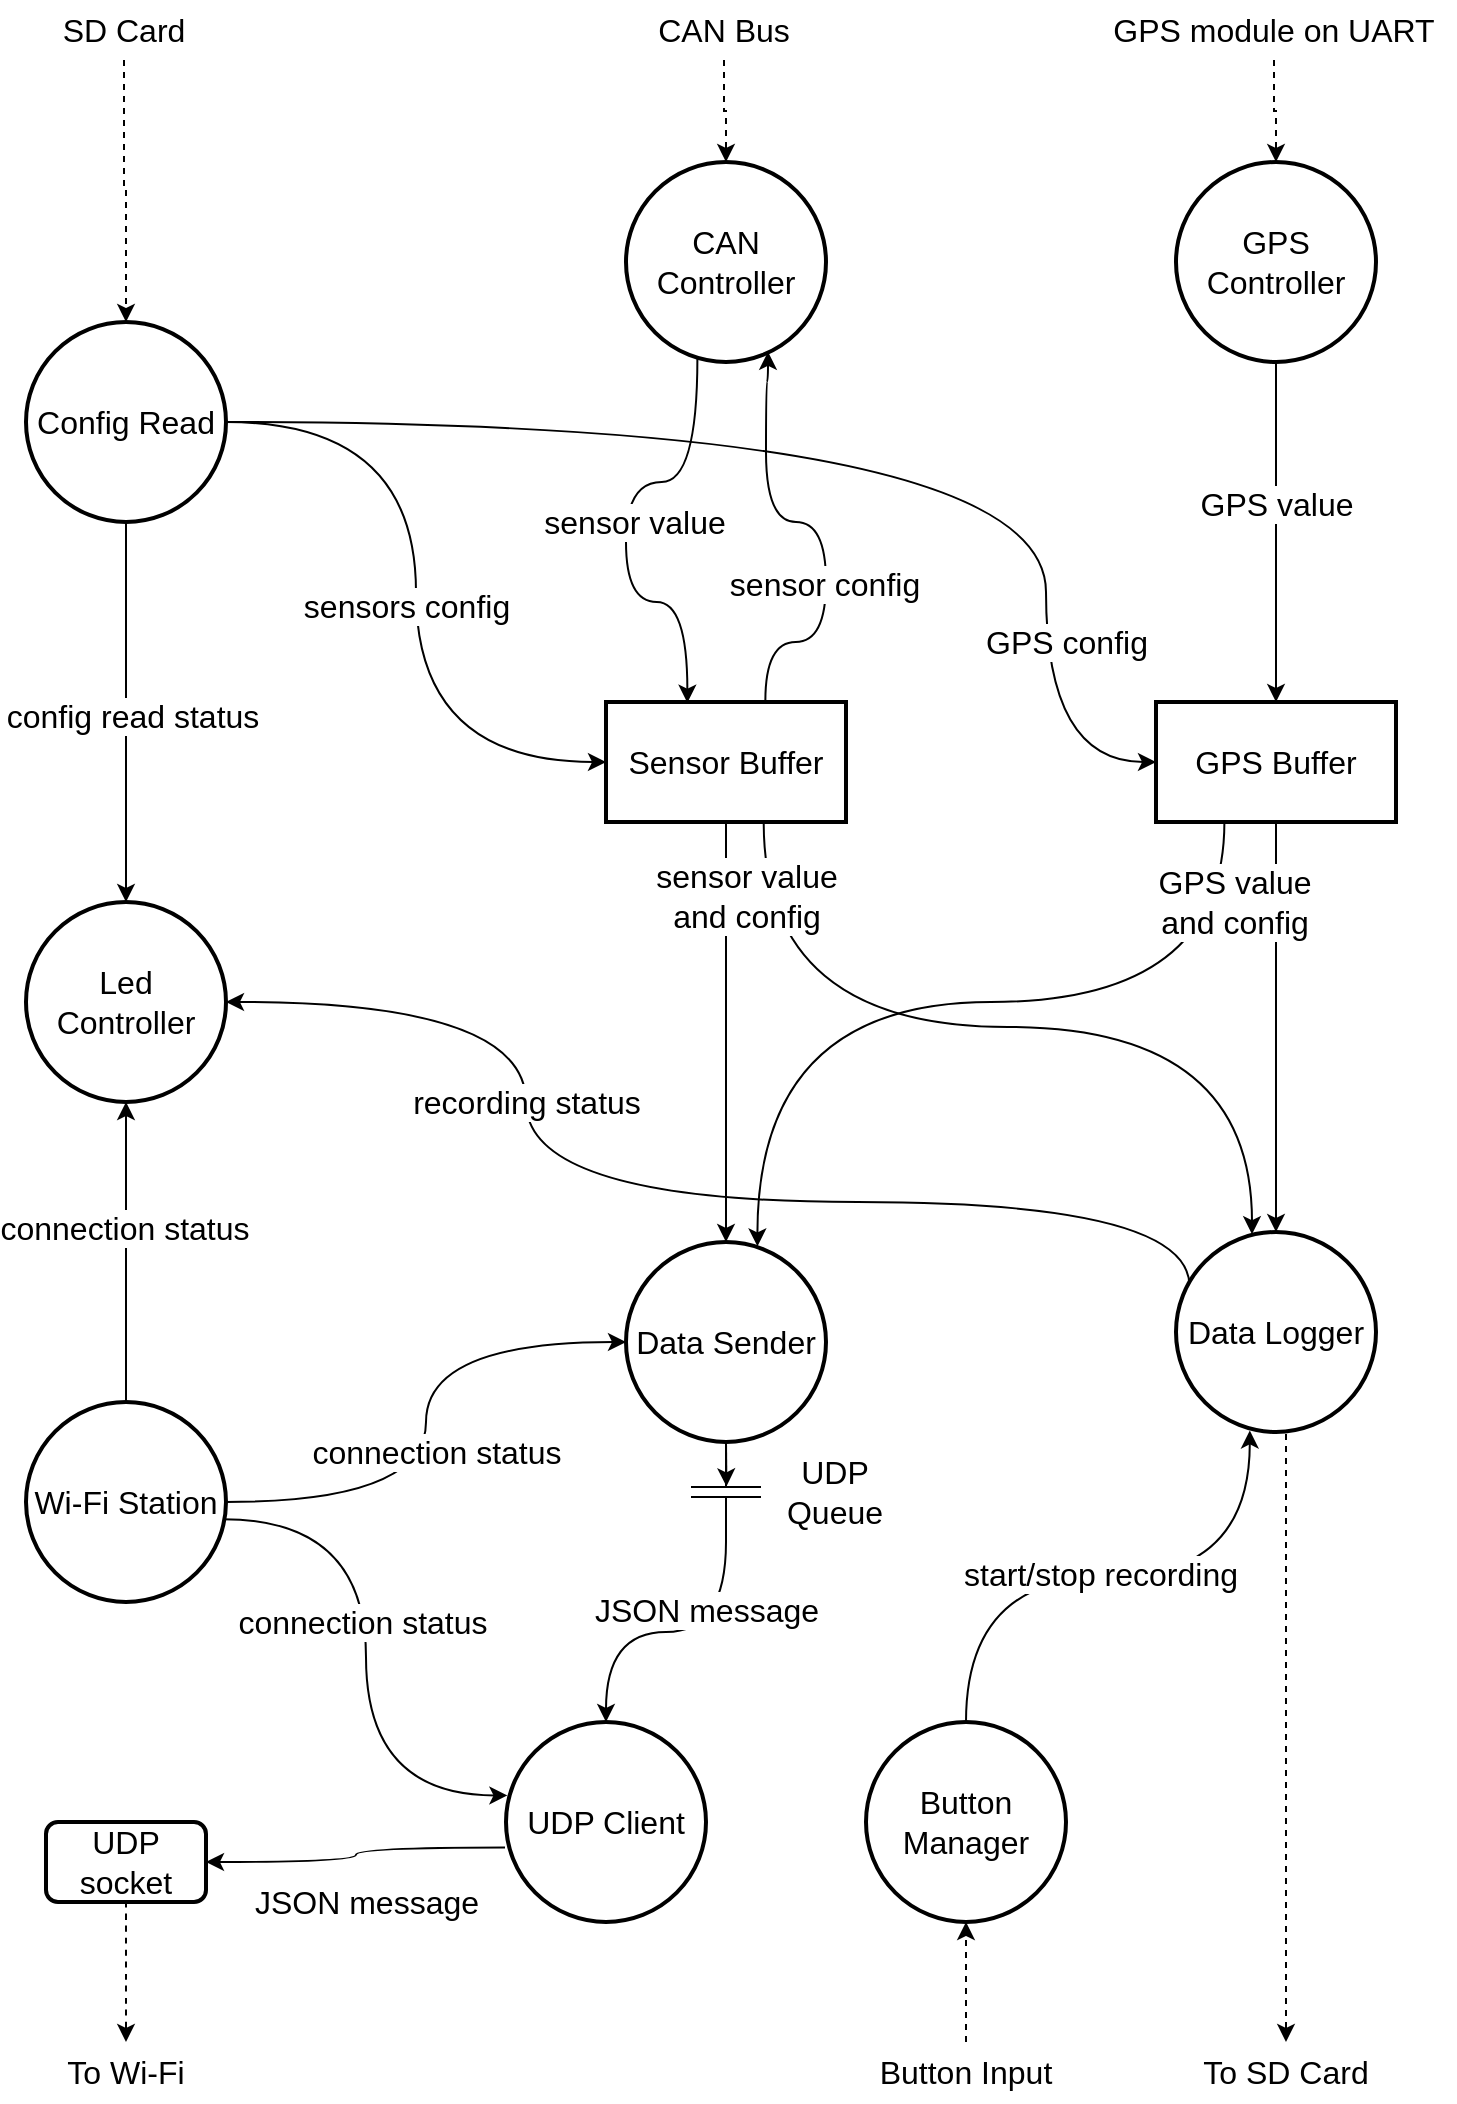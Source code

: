 <mxfile version="21.6.6" type="device">
  <diagram name="Page-1" id="UkZakgkxVfaRzY_e0Qgx">
    <mxGraphModel dx="1961" dy="1760" grid="1" gridSize="10" guides="1" tooltips="1" connect="1" arrows="1" fold="1" page="1" pageScale="1" pageWidth="827" pageHeight="1169" math="0" shadow="0">
      <root>
        <mxCell id="0" />
        <mxCell id="1" parent="0" />
        <mxCell id="wx2IsFiNLdJEC1_0_Fzh-17" style="edgeStyle=orthogonalEdgeStyle;curved=1;rounded=0;orthogonalLoop=1;jettySize=auto;html=1;exitX=0.357;exitY=0.979;exitDx=0;exitDy=0;fontSize=16;entryX=0.339;entryY=0.006;entryDx=0;entryDy=0;entryPerimeter=0;exitPerimeter=0;" parent="1" source="wx2IsFiNLdJEC1_0_Fzh-1" target="wx2IsFiNLdJEC1_0_Fzh-3" edge="1">
          <mxGeometry relative="1" as="geometry">
            <Array as="points">
              <mxPoint x="146" y="210" />
              <mxPoint x="110" y="210" />
              <mxPoint x="110" y="270" />
              <mxPoint x="141" y="270" />
            </Array>
          </mxGeometry>
        </mxCell>
        <mxCell id="_fKOTV1flWUuNdezQBx0-19" value="sensor value" style="edgeLabel;html=1;align=center;verticalAlign=middle;resizable=0;points=[];fontSize=16;" vertex="1" connectable="0" parent="wx2IsFiNLdJEC1_0_Fzh-17">
          <mxGeometry x="-0.038" relative="1" as="geometry">
            <mxPoint x="4" y="3" as="offset" />
          </mxGeometry>
        </mxCell>
        <mxCell id="wx2IsFiNLdJEC1_0_Fzh-1" value="CAN Controller" style="ellipse;whiteSpace=wrap;html=1;aspect=fixed;strokeWidth=2;fontSize=16;" parent="1" vertex="1">
          <mxGeometry x="110" y="50" width="100" height="100" as="geometry" />
        </mxCell>
        <mxCell id="_fKOTV1flWUuNdezQBx0-33" style="edgeStyle=orthogonalEdgeStyle;rounded=0;orthogonalLoop=1;jettySize=auto;html=1;entryX=0.5;entryY=0;entryDx=0;entryDy=0;fontSize=16;exitX=0.5;exitY=1;exitDx=0;exitDy=0;" edge="1" parent="1" source="_fKOTV1flWUuNdezQBx0-70" target="wx2IsFiNLdJEC1_0_Fzh-4">
          <mxGeometry relative="1" as="geometry">
            <mxPoint x="437.5" y="140.0" as="sourcePoint" />
          </mxGeometry>
        </mxCell>
        <mxCell id="_fKOTV1flWUuNdezQBx0-34" value="GPS value" style="edgeLabel;html=1;align=center;verticalAlign=middle;resizable=0;points=[];fontSize=16;" vertex="1" connectable="0" parent="_fKOTV1flWUuNdezQBx0-33">
          <mxGeometry x="-0.21" relative="1" as="geometry">
            <mxPoint y="4" as="offset" />
          </mxGeometry>
        </mxCell>
        <mxCell id="wx2IsFiNLdJEC1_0_Fzh-9" style="edgeStyle=orthogonalEdgeStyle;curved=1;rounded=0;orthogonalLoop=1;jettySize=auto;html=1;exitX=0.657;exitY=1.001;exitDx=0;exitDy=0;entryX=0.38;entryY=0.011;entryDx=0;entryDy=0;entryPerimeter=0;exitPerimeter=0;fontSize=16;" parent="1" source="wx2IsFiNLdJEC1_0_Fzh-3" target="wx2IsFiNLdJEC1_0_Fzh-6" edge="1">
          <mxGeometry relative="1" as="geometry" />
        </mxCell>
        <mxCell id="_fKOTV1flWUuNdezQBx0-21" style="edgeStyle=orthogonalEdgeStyle;rounded=0;orthogonalLoop=1;jettySize=auto;html=1;exitX=0.664;exitY=-0.011;exitDx=0;exitDy=0;entryX=0.71;entryY=0.949;entryDx=0;entryDy=0;entryPerimeter=0;exitPerimeter=0;curved=1;fontSize=16;" edge="1" parent="1" source="wx2IsFiNLdJEC1_0_Fzh-3" target="wx2IsFiNLdJEC1_0_Fzh-1">
          <mxGeometry relative="1" as="geometry">
            <Array as="points">
              <mxPoint x="180" y="290" />
              <mxPoint x="210" y="290" />
              <mxPoint x="210" y="230" />
              <mxPoint x="180" y="230" />
              <mxPoint x="180" y="160" />
              <mxPoint x="181" y="160" />
            </Array>
          </mxGeometry>
        </mxCell>
        <mxCell id="_fKOTV1flWUuNdezQBx0-22" value="sensor config" style="edgeLabel;html=1;align=center;verticalAlign=middle;resizable=0;points=[];fontSize=16;" vertex="1" connectable="0" parent="_fKOTV1flWUuNdezQBx0-21">
          <mxGeometry x="0.024" relative="1" as="geometry">
            <mxPoint y="31" as="offset" />
          </mxGeometry>
        </mxCell>
        <mxCell id="wx2IsFiNLdJEC1_0_Fzh-3" value="Sensor Buffer" style="rounded=0;whiteSpace=wrap;html=1;strokeWidth=2;fontSize=16;" parent="1" vertex="1">
          <mxGeometry x="100" y="320" width="120" height="60" as="geometry" />
        </mxCell>
        <mxCell id="wx2IsFiNLdJEC1_0_Fzh-11" style="edgeStyle=orthogonalEdgeStyle;curved=1;rounded=0;orthogonalLoop=1;jettySize=auto;html=1;exitX=0.285;exitY=1;exitDx=0;exitDy=0;exitPerimeter=0;fontSize=16;entryX=0.657;entryY=0.022;entryDx=0;entryDy=0;entryPerimeter=0;" parent="1" source="wx2IsFiNLdJEC1_0_Fzh-4" target="wx2IsFiNLdJEC1_0_Fzh-5" edge="1">
          <mxGeometry relative="1" as="geometry">
            <Array as="points">
              <mxPoint x="409" y="470" />
              <mxPoint x="176" y="470" />
            </Array>
            <mxPoint x="176" y="580" as="targetPoint" />
          </mxGeometry>
        </mxCell>
        <mxCell id="wx2IsFiNLdJEC1_0_Fzh-4" value="GPS Buffer" style="rounded=0;whiteSpace=wrap;html=1;strokeWidth=2;fontSize=16;" parent="1" vertex="1">
          <mxGeometry x="375" y="320" width="120" height="60" as="geometry" />
        </mxCell>
        <mxCell id="_fKOTV1flWUuNdezQBx0-75" style="edgeStyle=orthogonalEdgeStyle;rounded=0;orthogonalLoop=1;jettySize=auto;html=1;exitX=0.5;exitY=1;exitDx=0;exitDy=0;entryX=0.444;entryY=0.494;entryDx=0;entryDy=0;entryPerimeter=0;" edge="1" parent="1" source="wx2IsFiNLdJEC1_0_Fzh-5" target="wx2IsFiNLdJEC1_0_Fzh-15">
          <mxGeometry relative="1" as="geometry" />
        </mxCell>
        <mxCell id="wx2IsFiNLdJEC1_0_Fzh-5" value="Data Sender" style="ellipse;whiteSpace=wrap;html=1;aspect=fixed;strokeWidth=2;fontSize=16;" parent="1" vertex="1">
          <mxGeometry x="110" y="590" width="100" height="100" as="geometry" />
        </mxCell>
        <mxCell id="_fKOTV1flWUuNdezQBx0-59" style="edgeStyle=orthogonalEdgeStyle;rounded=0;orthogonalLoop=1;jettySize=auto;html=1;exitX=0.067;exitY=0.268;exitDx=0;exitDy=0;curved=1;entryX=1;entryY=0.5;entryDx=0;entryDy=0;fontSize=16;exitPerimeter=0;" edge="1" parent="1" source="wx2IsFiNLdJEC1_0_Fzh-6" target="_fKOTV1flWUuNdezQBx0-47">
          <mxGeometry relative="1" as="geometry">
            <mxPoint x="320" y="530" as="targetPoint" />
            <Array as="points">
              <mxPoint x="392" y="570" />
              <mxPoint x="60" y="570" />
              <mxPoint x="60" y="470" />
            </Array>
          </mxGeometry>
        </mxCell>
        <mxCell id="_fKOTV1flWUuNdezQBx0-60" value="recording status" style="edgeLabel;html=1;align=center;verticalAlign=middle;resizable=0;points=[];fontSize=16;" vertex="1" connectable="0" parent="_fKOTV1flWUuNdezQBx0-59">
          <mxGeometry x="-0.373" y="-5" relative="1" as="geometry">
            <mxPoint x="-178" y="-45" as="offset" />
          </mxGeometry>
        </mxCell>
        <mxCell id="_fKOTV1flWUuNdezQBx0-73" style="edgeStyle=orthogonalEdgeStyle;rounded=0;orthogonalLoop=1;jettySize=auto;html=1;exitX=0.5;exitY=1;exitDx=0;exitDy=0;entryX=0.5;entryY=0;entryDx=0;entryDy=0;dashed=1;" edge="1" parent="1" source="wx2IsFiNLdJEC1_0_Fzh-6" target="_fKOTV1flWUuNdezQBx0-8">
          <mxGeometry relative="1" as="geometry">
            <Array as="points">
              <mxPoint x="440" y="670" />
            </Array>
          </mxGeometry>
        </mxCell>
        <mxCell id="wx2IsFiNLdJEC1_0_Fzh-6" value="Data Logger" style="ellipse;whiteSpace=wrap;html=1;aspect=fixed;strokeWidth=2;fontSize=16;" parent="1" vertex="1">
          <mxGeometry x="385" y="585" width="100" height="100" as="geometry" />
        </mxCell>
        <mxCell id="wx2IsFiNLdJEC1_0_Fzh-20" style="edgeStyle=orthogonalEdgeStyle;curved=1;rounded=0;orthogonalLoop=1;jettySize=auto;html=1;exitX=-0.005;exitY=0.627;exitDx=0;exitDy=0;fontSize=16;exitPerimeter=0;" parent="1" source="wx2IsFiNLdJEC1_0_Fzh-7" target="wx2IsFiNLdJEC1_0_Fzh-19" edge="1">
          <mxGeometry relative="1" as="geometry">
            <mxPoint x="35.88" y="914.92" as="sourcePoint" />
          </mxGeometry>
        </mxCell>
        <mxCell id="_fKOTV1flWUuNdezQBx0-41" value="JSON message" style="edgeLabel;html=1;align=center;verticalAlign=middle;resizable=0;points=[];fontSize=16;" vertex="1" connectable="0" parent="wx2IsFiNLdJEC1_0_Fzh-20">
          <mxGeometry x="0.152" y="-5" relative="1" as="geometry">
            <mxPoint x="13" y="25" as="offset" />
          </mxGeometry>
        </mxCell>
        <mxCell id="wx2IsFiNLdJEC1_0_Fzh-7" value="UDP Client" style="ellipse;whiteSpace=wrap;html=1;aspect=fixed;strokeWidth=2;fontSize=16;" parent="1" vertex="1">
          <mxGeometry x="50" y="830" width="100" height="100" as="geometry" />
        </mxCell>
        <mxCell id="wx2IsFiNLdJEC1_0_Fzh-10" value="" style="endArrow=classic;html=1;rounded=0;curved=1;exitX=0.5;exitY=1;exitDx=0;exitDy=0;entryX=0.5;entryY=0;entryDx=0;entryDy=0;fontSize=16;" parent="1" source="wx2IsFiNLdJEC1_0_Fzh-3" target="wx2IsFiNLdJEC1_0_Fzh-5" edge="1">
          <mxGeometry width="50" height="50" relative="1" as="geometry">
            <mxPoint x="290" y="560" as="sourcePoint" />
            <mxPoint x="340" y="510" as="targetPoint" />
          </mxGeometry>
        </mxCell>
        <mxCell id="_fKOTV1flWUuNdezQBx0-23" value="&lt;div style=&quot;font-size: 16px;&quot;&gt;sensor value &lt;br style=&quot;font-size: 16px;&quot;&gt;&lt;/div&gt;&lt;div style=&quot;font-size: 16px;&quot;&gt;and config&lt;br style=&quot;font-size: 16px;&quot;&gt;&lt;/div&gt;" style="edgeLabel;html=1;align=center;verticalAlign=middle;resizable=0;points=[];fontSize=16;" vertex="1" connectable="0" parent="wx2IsFiNLdJEC1_0_Fzh-10">
          <mxGeometry x="-0.289" y="-1" relative="1" as="geometry">
            <mxPoint x="11" y="-38" as="offset" />
          </mxGeometry>
        </mxCell>
        <mxCell id="wx2IsFiNLdJEC1_0_Fzh-12" value="" style="endArrow=classic;html=1;rounded=0;curved=1;entryX=0.5;entryY=0;entryDx=0;entryDy=0;fontSize=16;" parent="1" target="wx2IsFiNLdJEC1_0_Fzh-6" edge="1">
          <mxGeometry width="50" height="50" relative="1" as="geometry">
            <mxPoint x="435" y="380" as="sourcePoint" />
            <mxPoint x="365" y="540" as="targetPoint" />
          </mxGeometry>
        </mxCell>
        <mxCell id="_fKOTV1flWUuNdezQBx0-37" value="&lt;div style=&quot;font-size: 16px;&quot;&gt;GPS value &lt;br style=&quot;font-size: 16px;&quot;&gt;&lt;/div&gt;&lt;div style=&quot;font-size: 16px;&quot;&gt;and config&lt;br style=&quot;font-size: 16px;&quot;&gt;&lt;/div&gt;" style="edgeLabel;html=1;align=center;verticalAlign=middle;resizable=0;points=[];fontSize=16;" vertex="1" connectable="0" parent="wx2IsFiNLdJEC1_0_Fzh-12">
          <mxGeometry x="-0.32" y="-1" relative="1" as="geometry">
            <mxPoint x="-20" y="-30" as="offset" />
          </mxGeometry>
        </mxCell>
        <mxCell id="wx2IsFiNLdJEC1_0_Fzh-16" value="" style="edgeStyle=orthogonalEdgeStyle;curved=1;rounded=0;orthogonalLoop=1;jettySize=auto;html=1;fontSize=16;" parent="1" source="wx2IsFiNLdJEC1_0_Fzh-15" target="wx2IsFiNLdJEC1_0_Fzh-7" edge="1">
          <mxGeometry relative="1" as="geometry" />
        </mxCell>
        <mxCell id="_fKOTV1flWUuNdezQBx0-43" value="JSON message" style="edgeLabel;html=1;align=center;verticalAlign=middle;resizable=0;points=[];fontSize=16;" vertex="1" connectable="0" parent="wx2IsFiNLdJEC1_0_Fzh-16">
          <mxGeometry x="-0.667" y="-1" relative="1" as="geometry">
            <mxPoint x="-9" y="9" as="offset" />
          </mxGeometry>
        </mxCell>
        <mxCell id="wx2IsFiNLdJEC1_0_Fzh-15" value="" style="pointerEvents=1;verticalLabelPosition=bottom;shadow=0;dashed=0;align=center;html=1;verticalAlign=top;shape=mxgraph.electrical.capacitors.capacitor_1;direction=south;fontSize=16;" parent="1" vertex="1">
          <mxGeometry x="142.5" y="690" width="35" height="50" as="geometry" />
        </mxCell>
        <mxCell id="wx2IsFiNLdJEC1_0_Fzh-19" value="UDP socket" style="rounded=1;whiteSpace=wrap;html=1;strokeWidth=2;fontSize=16;" parent="1" vertex="1">
          <mxGeometry x="-180" y="880" width="80" height="40" as="geometry" />
        </mxCell>
        <mxCell id="wx2IsFiNLdJEC1_0_Fzh-21" value="UDP Queue" style="text;strokeColor=none;align=center;fillColor=none;html=1;verticalAlign=middle;whiteSpace=wrap;rounded=0;fontSize=16;" parent="1" vertex="1">
          <mxGeometry x="177.5" y="700" width="72.5" height="30" as="geometry" />
        </mxCell>
        <mxCell id="_fKOTV1flWUuNdezQBx0-9" style="edgeStyle=orthogonalEdgeStyle;rounded=0;orthogonalLoop=1;jettySize=auto;html=1;exitX=0.5;exitY=1;exitDx=0;exitDy=0;entryX=0.5;entryY=0;entryDx=0;entryDy=0;fontSize=16;dashed=1;" edge="1" parent="1" source="_fKOTV1flWUuNdezQBx0-3" target="wx2IsFiNLdJEC1_0_Fzh-1">
          <mxGeometry relative="1" as="geometry" />
        </mxCell>
        <mxCell id="_fKOTV1flWUuNdezQBx0-3" value="CAN Bus" style="text;html=1;strokeColor=none;fillColor=none;align=center;verticalAlign=middle;whiteSpace=wrap;rounded=0;fontSize=16;" vertex="1" parent="1">
          <mxGeometry x="114" y="-31" width="90" height="30" as="geometry" />
        </mxCell>
        <mxCell id="_fKOTV1flWUuNdezQBx0-4" value="To Wi-Fi" style="text;html=1;strokeColor=none;fillColor=none;align=center;verticalAlign=middle;whiteSpace=wrap;rounded=0;fontSize=16;" vertex="1" parent="1">
          <mxGeometry x="-190" y="990" width="100" height="30" as="geometry" />
        </mxCell>
        <mxCell id="_fKOTV1flWUuNdezQBx0-5" value="" style="endArrow=classic;html=1;rounded=0;curved=1;exitX=0.5;exitY=1;exitDx=0;exitDy=0;fontSize=16;dashed=1;entryX=0.5;entryY=0;entryDx=0;entryDy=0;" edge="1" parent="1" source="wx2IsFiNLdJEC1_0_Fzh-19" target="_fKOTV1flWUuNdezQBx0-4">
          <mxGeometry width="50" height="50" relative="1" as="geometry">
            <mxPoint x="435" y="690" as="sourcePoint" />
            <mxPoint x="-275" y="890" as="targetPoint" />
          </mxGeometry>
        </mxCell>
        <mxCell id="_fKOTV1flWUuNdezQBx0-8" value="To SD Card" style="text;html=1;strokeColor=none;fillColor=none;align=center;verticalAlign=middle;whiteSpace=wrap;rounded=0;fontSize=16;" vertex="1" parent="1">
          <mxGeometry x="395" y="990" width="90" height="30" as="geometry" />
        </mxCell>
        <mxCell id="_fKOTV1flWUuNdezQBx0-71" style="edgeStyle=orthogonalEdgeStyle;rounded=0;orthogonalLoop=1;jettySize=auto;html=1;exitX=0.5;exitY=1;exitDx=0;exitDy=0;entryX=0.5;entryY=0;entryDx=0;entryDy=0;dashed=1;" edge="1" parent="1" source="_fKOTV1flWUuNdezQBx0-12" target="_fKOTV1flWUuNdezQBx0-70">
          <mxGeometry relative="1" as="geometry" />
        </mxCell>
        <mxCell id="_fKOTV1flWUuNdezQBx0-12" value="GPS module on UART" style="text;html=1;strokeColor=none;fillColor=none;align=center;verticalAlign=middle;whiteSpace=wrap;rounded=0;fontSize=16;" vertex="1" parent="1">
          <mxGeometry x="344" y="-31" width="180" height="30" as="geometry" />
        </mxCell>
        <mxCell id="_fKOTV1flWUuNdezQBx0-16" style="edgeStyle=orthogonalEdgeStyle;rounded=0;orthogonalLoop=1;jettySize=auto;html=1;entryX=0;entryY=0.5;entryDx=0;entryDy=0;curved=1;exitX=1;exitY=0.5;exitDx=0;exitDy=0;fontSize=16;" edge="1" parent="1" source="_fKOTV1flWUuNdezQBx0-15" target="wx2IsFiNLdJEC1_0_Fzh-5">
          <mxGeometry relative="1" as="geometry">
            <mxPoint x="-30" y="720" as="sourcePoint" />
          </mxGeometry>
        </mxCell>
        <mxCell id="_fKOTV1flWUuNdezQBx0-39" value="connection status" style="edgeLabel;html=1;align=center;verticalAlign=middle;resizable=0;points=[];fontSize=16;" vertex="1" connectable="0" parent="_fKOTV1flWUuNdezQBx0-16">
          <mxGeometry x="-0.132" y="6" relative="1" as="geometry">
            <mxPoint x="11" y="-4" as="offset" />
          </mxGeometry>
        </mxCell>
        <mxCell id="_fKOTV1flWUuNdezQBx0-17" style="edgeStyle=orthogonalEdgeStyle;rounded=0;orthogonalLoop=1;jettySize=auto;html=1;exitX=0.986;exitY=0.586;exitDx=0;exitDy=0;entryX=0.007;entryY=0.367;entryDx=0;entryDy=0;curved=1;fontSize=16;exitPerimeter=0;entryPerimeter=0;" edge="1" parent="1" source="_fKOTV1flWUuNdezQBx0-15" target="wx2IsFiNLdJEC1_0_Fzh-7">
          <mxGeometry relative="1" as="geometry" />
        </mxCell>
        <mxCell id="_fKOTV1flWUuNdezQBx0-40" value="connection status" style="edgeLabel;html=1;align=center;verticalAlign=middle;resizable=0;points=[];fontSize=16;" vertex="1" connectable="0" parent="_fKOTV1flWUuNdezQBx0-17">
          <mxGeometry x="-0.126" y="-2" relative="1" as="geometry">
            <mxPoint as="offset" />
          </mxGeometry>
        </mxCell>
        <mxCell id="_fKOTV1flWUuNdezQBx0-50" style="edgeStyle=orthogonalEdgeStyle;rounded=0;orthogonalLoop=1;jettySize=auto;html=1;exitX=0.5;exitY=0;exitDx=0;exitDy=0;entryX=0.5;entryY=1;entryDx=0;entryDy=0;fontSize=16;" edge="1" parent="1" source="_fKOTV1flWUuNdezQBx0-15" target="_fKOTV1flWUuNdezQBx0-47">
          <mxGeometry relative="1" as="geometry" />
        </mxCell>
        <mxCell id="_fKOTV1flWUuNdezQBx0-51" value="connection status" style="edgeLabel;html=1;align=center;verticalAlign=middle;resizable=0;points=[];fontSize=16;" vertex="1" connectable="0" parent="_fKOTV1flWUuNdezQBx0-50">
          <mxGeometry x="0.166" y="1" relative="1" as="geometry">
            <mxPoint as="offset" />
          </mxGeometry>
        </mxCell>
        <mxCell id="_fKOTV1flWUuNdezQBx0-15" value="Wi-Fi Station" style="ellipse;whiteSpace=wrap;html=1;aspect=fixed;strokeWidth=2;fontSize=16;" vertex="1" parent="1">
          <mxGeometry x="-190" y="670" width="100" height="100" as="geometry" />
        </mxCell>
        <mxCell id="_fKOTV1flWUuNdezQBx0-52" style="edgeStyle=orthogonalEdgeStyle;rounded=0;orthogonalLoop=1;jettySize=auto;html=1;exitX=0.5;exitY=1;exitDx=0;exitDy=0;entryX=0.5;entryY=0;entryDx=0;entryDy=0;fontSize=16;" edge="1" parent="1" source="_fKOTV1flWUuNdezQBx0-44" target="_fKOTV1flWUuNdezQBx0-47">
          <mxGeometry relative="1" as="geometry" />
        </mxCell>
        <mxCell id="_fKOTV1flWUuNdezQBx0-53" value="config read status" style="edgeLabel;html=1;align=center;verticalAlign=middle;resizable=0;points=[];fontSize=16;" vertex="1" connectable="0" parent="_fKOTV1flWUuNdezQBx0-52">
          <mxGeometry x="0.025" y="3" relative="1" as="geometry">
            <mxPoint y="-1" as="offset" />
          </mxGeometry>
        </mxCell>
        <mxCell id="_fKOTV1flWUuNdezQBx0-61" style="edgeStyle=orthogonalEdgeStyle;rounded=0;orthogonalLoop=1;jettySize=auto;html=1;exitX=1;exitY=0.5;exitDx=0;exitDy=0;entryX=0;entryY=0.5;entryDx=0;entryDy=0;curved=1;fontSize=16;" edge="1" parent="1" source="_fKOTV1flWUuNdezQBx0-44" target="wx2IsFiNLdJEC1_0_Fzh-3">
          <mxGeometry relative="1" as="geometry" />
        </mxCell>
        <mxCell id="_fKOTV1flWUuNdezQBx0-63" value="sensors config" style="edgeLabel;html=1;align=center;verticalAlign=middle;resizable=0;points=[];fontSize=16;" vertex="1" connectable="0" parent="_fKOTV1flWUuNdezQBx0-61">
          <mxGeometry x="0.162" y="18" relative="1" as="geometry">
            <mxPoint x="-23" y="-22" as="offset" />
          </mxGeometry>
        </mxCell>
        <mxCell id="_fKOTV1flWUuNdezQBx0-62" style="edgeStyle=orthogonalEdgeStyle;rounded=0;orthogonalLoop=1;jettySize=auto;html=1;exitX=1;exitY=0.5;exitDx=0;exitDy=0;entryX=0;entryY=0.5;entryDx=0;entryDy=0;curved=1;fontSize=16;" edge="1" parent="1" source="_fKOTV1flWUuNdezQBx0-44" target="wx2IsFiNLdJEC1_0_Fzh-4">
          <mxGeometry relative="1" as="geometry">
            <Array as="points">
              <mxPoint x="320" y="180" />
              <mxPoint x="320" y="350" />
            </Array>
          </mxGeometry>
        </mxCell>
        <mxCell id="_fKOTV1flWUuNdezQBx0-64" value="GPS config" style="edgeLabel;html=1;align=center;verticalAlign=middle;resizable=0;points=[];fontSize=16;" vertex="1" connectable="0" parent="_fKOTV1flWUuNdezQBx0-62">
          <mxGeometry x="0.444" y="-8" relative="1" as="geometry">
            <mxPoint x="18" y="61" as="offset" />
          </mxGeometry>
        </mxCell>
        <mxCell id="_fKOTV1flWUuNdezQBx0-44" value="Config Read" style="ellipse;whiteSpace=wrap;html=1;aspect=fixed;strokeWidth=2;fontSize=16;" vertex="1" parent="1">
          <mxGeometry x="-190" y="130" width="100" height="100" as="geometry" />
        </mxCell>
        <mxCell id="_fKOTV1flWUuNdezQBx0-48" style="edgeStyle=orthogonalEdgeStyle;rounded=0;orthogonalLoop=1;jettySize=auto;html=1;exitX=0.5;exitY=0;exitDx=0;exitDy=0;entryX=0.369;entryY=0.992;entryDx=0;entryDy=0;curved=1;entryPerimeter=0;fontSize=16;" edge="1" parent="1" source="_fKOTV1flWUuNdezQBx0-46" target="wx2IsFiNLdJEC1_0_Fzh-6">
          <mxGeometry relative="1" as="geometry" />
        </mxCell>
        <mxCell id="_fKOTV1flWUuNdezQBx0-49" value="start/stop recording" style="edgeLabel;html=1;align=center;verticalAlign=middle;resizable=0;points=[];fontSize=16;" vertex="1" connectable="0" parent="_fKOTV1flWUuNdezQBx0-48">
          <mxGeometry x="0.091" y="2" relative="1" as="geometry">
            <mxPoint x="-18" as="offset" />
          </mxGeometry>
        </mxCell>
        <mxCell id="_fKOTV1flWUuNdezQBx0-46" value="Button Manager" style="ellipse;whiteSpace=wrap;html=1;aspect=fixed;strokeWidth=2;fontSize=16;" vertex="1" parent="1">
          <mxGeometry x="230" y="830" width="100" height="100" as="geometry" />
        </mxCell>
        <mxCell id="_fKOTV1flWUuNdezQBx0-47" value="Led Controller" style="ellipse;whiteSpace=wrap;html=1;aspect=fixed;strokeWidth=2;fontSize=16;" vertex="1" parent="1">
          <mxGeometry x="-190" y="420" width="100" height="100" as="geometry" />
        </mxCell>
        <mxCell id="_fKOTV1flWUuNdezQBx0-66" style="edgeStyle=orthogonalEdgeStyle;rounded=0;orthogonalLoop=1;jettySize=auto;html=1;exitX=0.5;exitY=1;exitDx=0;exitDy=0;entryX=0.5;entryY=0;entryDx=0;entryDy=0;dashed=1;fontSize=16;" edge="1" parent="1" source="_fKOTV1flWUuNdezQBx0-65" target="_fKOTV1flWUuNdezQBx0-44">
          <mxGeometry relative="1" as="geometry" />
        </mxCell>
        <mxCell id="_fKOTV1flWUuNdezQBx0-65" value="SD Card" style="text;html=1;strokeColor=none;fillColor=none;align=center;verticalAlign=middle;whiteSpace=wrap;rounded=0;fontSize=16;" vertex="1" parent="1">
          <mxGeometry x="-186" y="-31" width="90" height="30" as="geometry" />
        </mxCell>
        <mxCell id="_fKOTV1flWUuNdezQBx0-69" style="edgeStyle=orthogonalEdgeStyle;rounded=0;orthogonalLoop=1;jettySize=auto;html=1;exitX=0.5;exitY=0;exitDx=0;exitDy=0;entryX=0.5;entryY=1;entryDx=0;entryDy=0;dashed=1;fontSize=16;" edge="1" parent="1" source="_fKOTV1flWUuNdezQBx0-67" target="_fKOTV1flWUuNdezQBx0-46">
          <mxGeometry relative="1" as="geometry" />
        </mxCell>
        <mxCell id="_fKOTV1flWUuNdezQBx0-67" value="Button Input" style="text;html=1;strokeColor=none;fillColor=none;align=center;verticalAlign=middle;whiteSpace=wrap;rounded=0;fontSize=16;" vertex="1" parent="1">
          <mxGeometry x="225" y="990" width="110" height="30" as="geometry" />
        </mxCell>
        <mxCell id="_fKOTV1flWUuNdezQBx0-70" value="GPS Controller" style="ellipse;whiteSpace=wrap;html=1;aspect=fixed;strokeWidth=2;fontSize=16;" vertex="1" parent="1">
          <mxGeometry x="385" y="50" width="100" height="100" as="geometry" />
        </mxCell>
      </root>
    </mxGraphModel>
  </diagram>
</mxfile>
